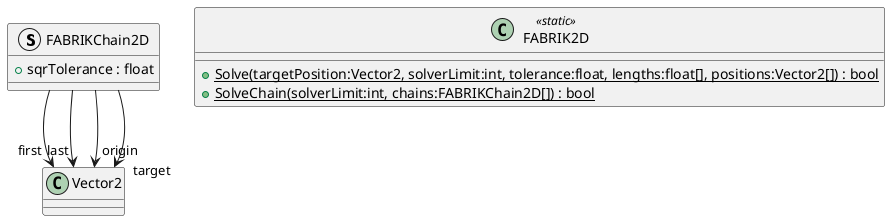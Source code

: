 @startuml
struct FABRIKChain2D {
    + sqrTolerance : float
}
class FABRIK2D <<static>> {
    + {static} Solve(targetPosition:Vector2, solverLimit:int, tolerance:float, lengths:float[], positions:Vector2[]) : bool
    + {static} SolveChain(solverLimit:int, chains:FABRIKChain2D[]) : bool
}
FABRIKChain2D --> "first" Vector2
FABRIKChain2D --> "last" Vector2
FABRIKChain2D --> "origin" Vector2
FABRIKChain2D --> "target" Vector2
@enduml
